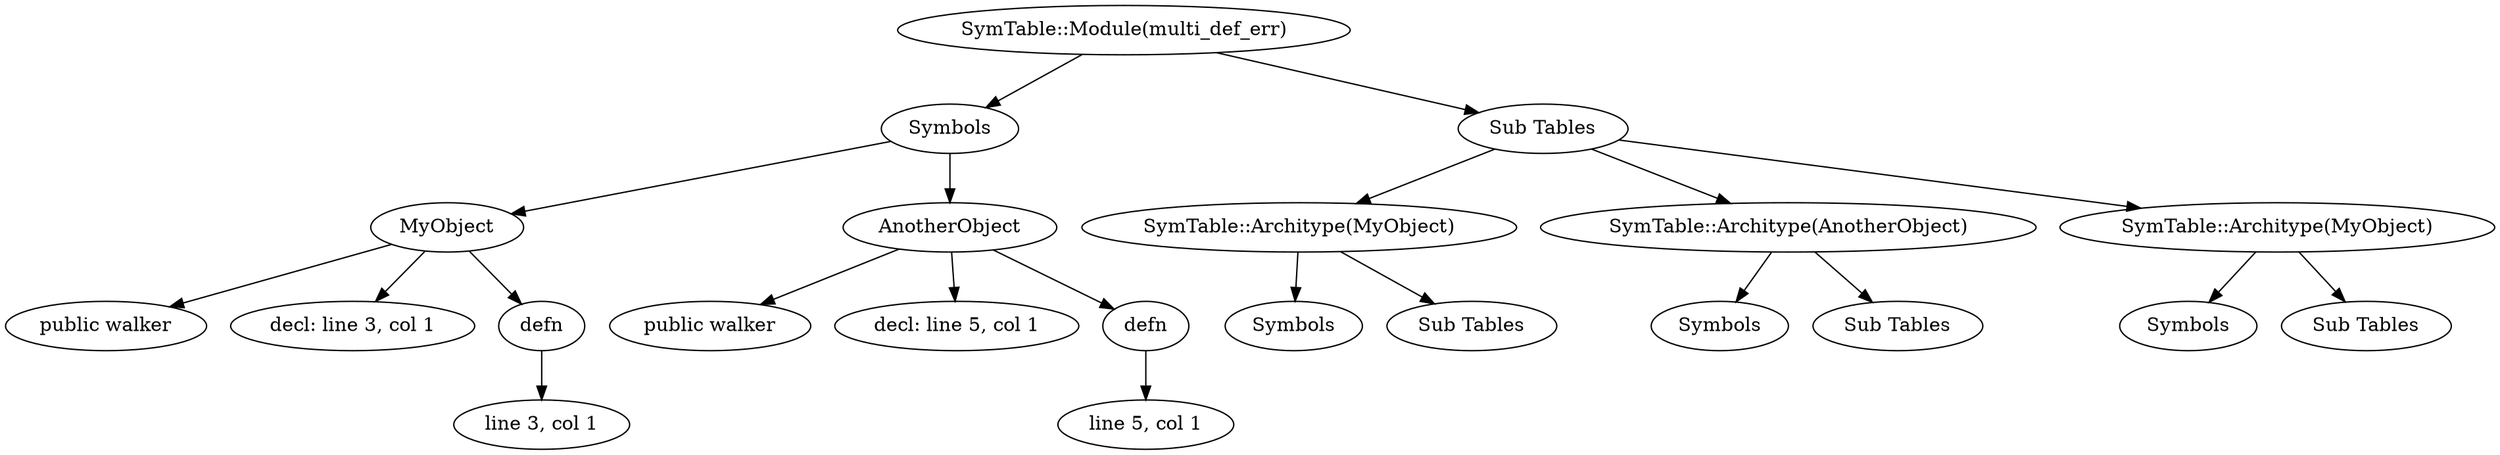 digraph graph1 {0 [label="SymTable::Module(multi_def_err)"];
0  -> 1;
1 [label="Symbols"];
1  -> 2;
2 [label="MyObject"];
2  -> 3;
3 [label="public walker"];
2  -> 4;
4 [label="decl: line 3, col 1"];
2  -> 5;
5 [label="defn"];
5  -> 6;
6 [label="line 3, col 1"];
1  -> 7;
7 [label="AnotherObject"];
7  -> 8;
8 [label="public walker"];
7  -> 9;
9 [label="decl: line 5, col 1"];
7  -> 10;
10 [label="defn"];
10  -> 11;
11 [label="line 5, col 1"];
0  -> 12;
12 [label="Sub Tables"];
12  -> 13;
13 [label="SymTable::Architype(MyObject)"];
13  -> 14;
14 [label="Symbols"];
13  -> 15;
15 [label="Sub Tables"];
12  -> 16;
16 [label="SymTable::Architype(AnotherObject)"];
16  -> 17;
17 [label="Symbols"];
16  -> 18;
18 [label="Sub Tables"];
12  -> 19;
19 [label="SymTable::Architype(MyObject)"];
19  -> 20;
20 [label="Symbols"];
19  -> 21;
21 [label="Sub Tables"];}